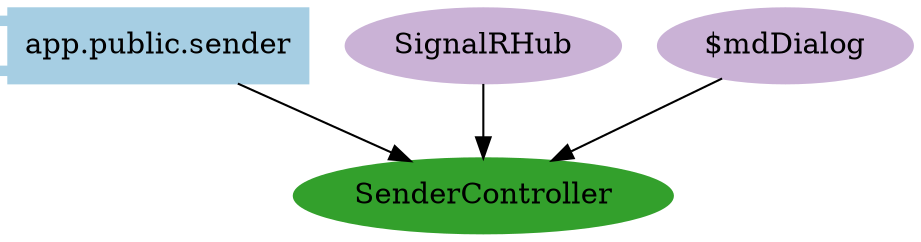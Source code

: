 digraph dependencies {
  node[shape="component",style="filled",colorscheme=paired12]


    node[shape="component"]
    "app.public.sender"[label="app.public.sender", color=1]

    


    node[shape="ellipse"]
    


    
      "SenderController"[label="SenderController", color=4]
      "app.public.sender" -> "SenderController"
    

    

    

    node[shape="cds"]
    

    









    node[shape="ellipse",style="filled", color=9]
    

    


    
      
        "SignalRHub"[label="SignalRHub"]
        "SignalRHub" -> "SenderController"
      
        "$mdDialog"[label="$mdDialog"]
        "$mdDialog" -> "SenderController"
      
    

    

    

    


}
